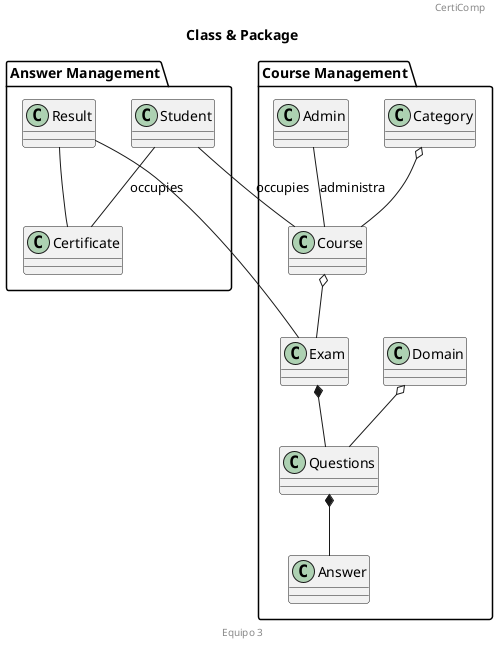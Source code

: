 @startuml "Clases Obvias"

title Class & Package
header CertiComp
footer Equipo 3

/'
class "Controller\nCourse" as cCourse
class "Controller\nExam" as CExam
'ask : pregunta
class "Controller\nAsk " as cAsk

interface "Interface\ncourse" as iCourse
'/

package "Course Management" {
    class Course
    class Exam
    class Questions
    class Domain
    class Category
    class "Admin" as ad
    class Answer
    Course o-- Exam
    Exam *-- Questions
    Domain o-- Questions
    Category o-- Course
    ad -- Course: administra
    Questions *-- Answer
}

package "Answer Management" {
    class Result
    class Certificate
    class Student

    Student -- Course: occupies 
    Student -- Certificate: occupies
    Result -- Certificate
    Result -- Exam
}




@enduml
